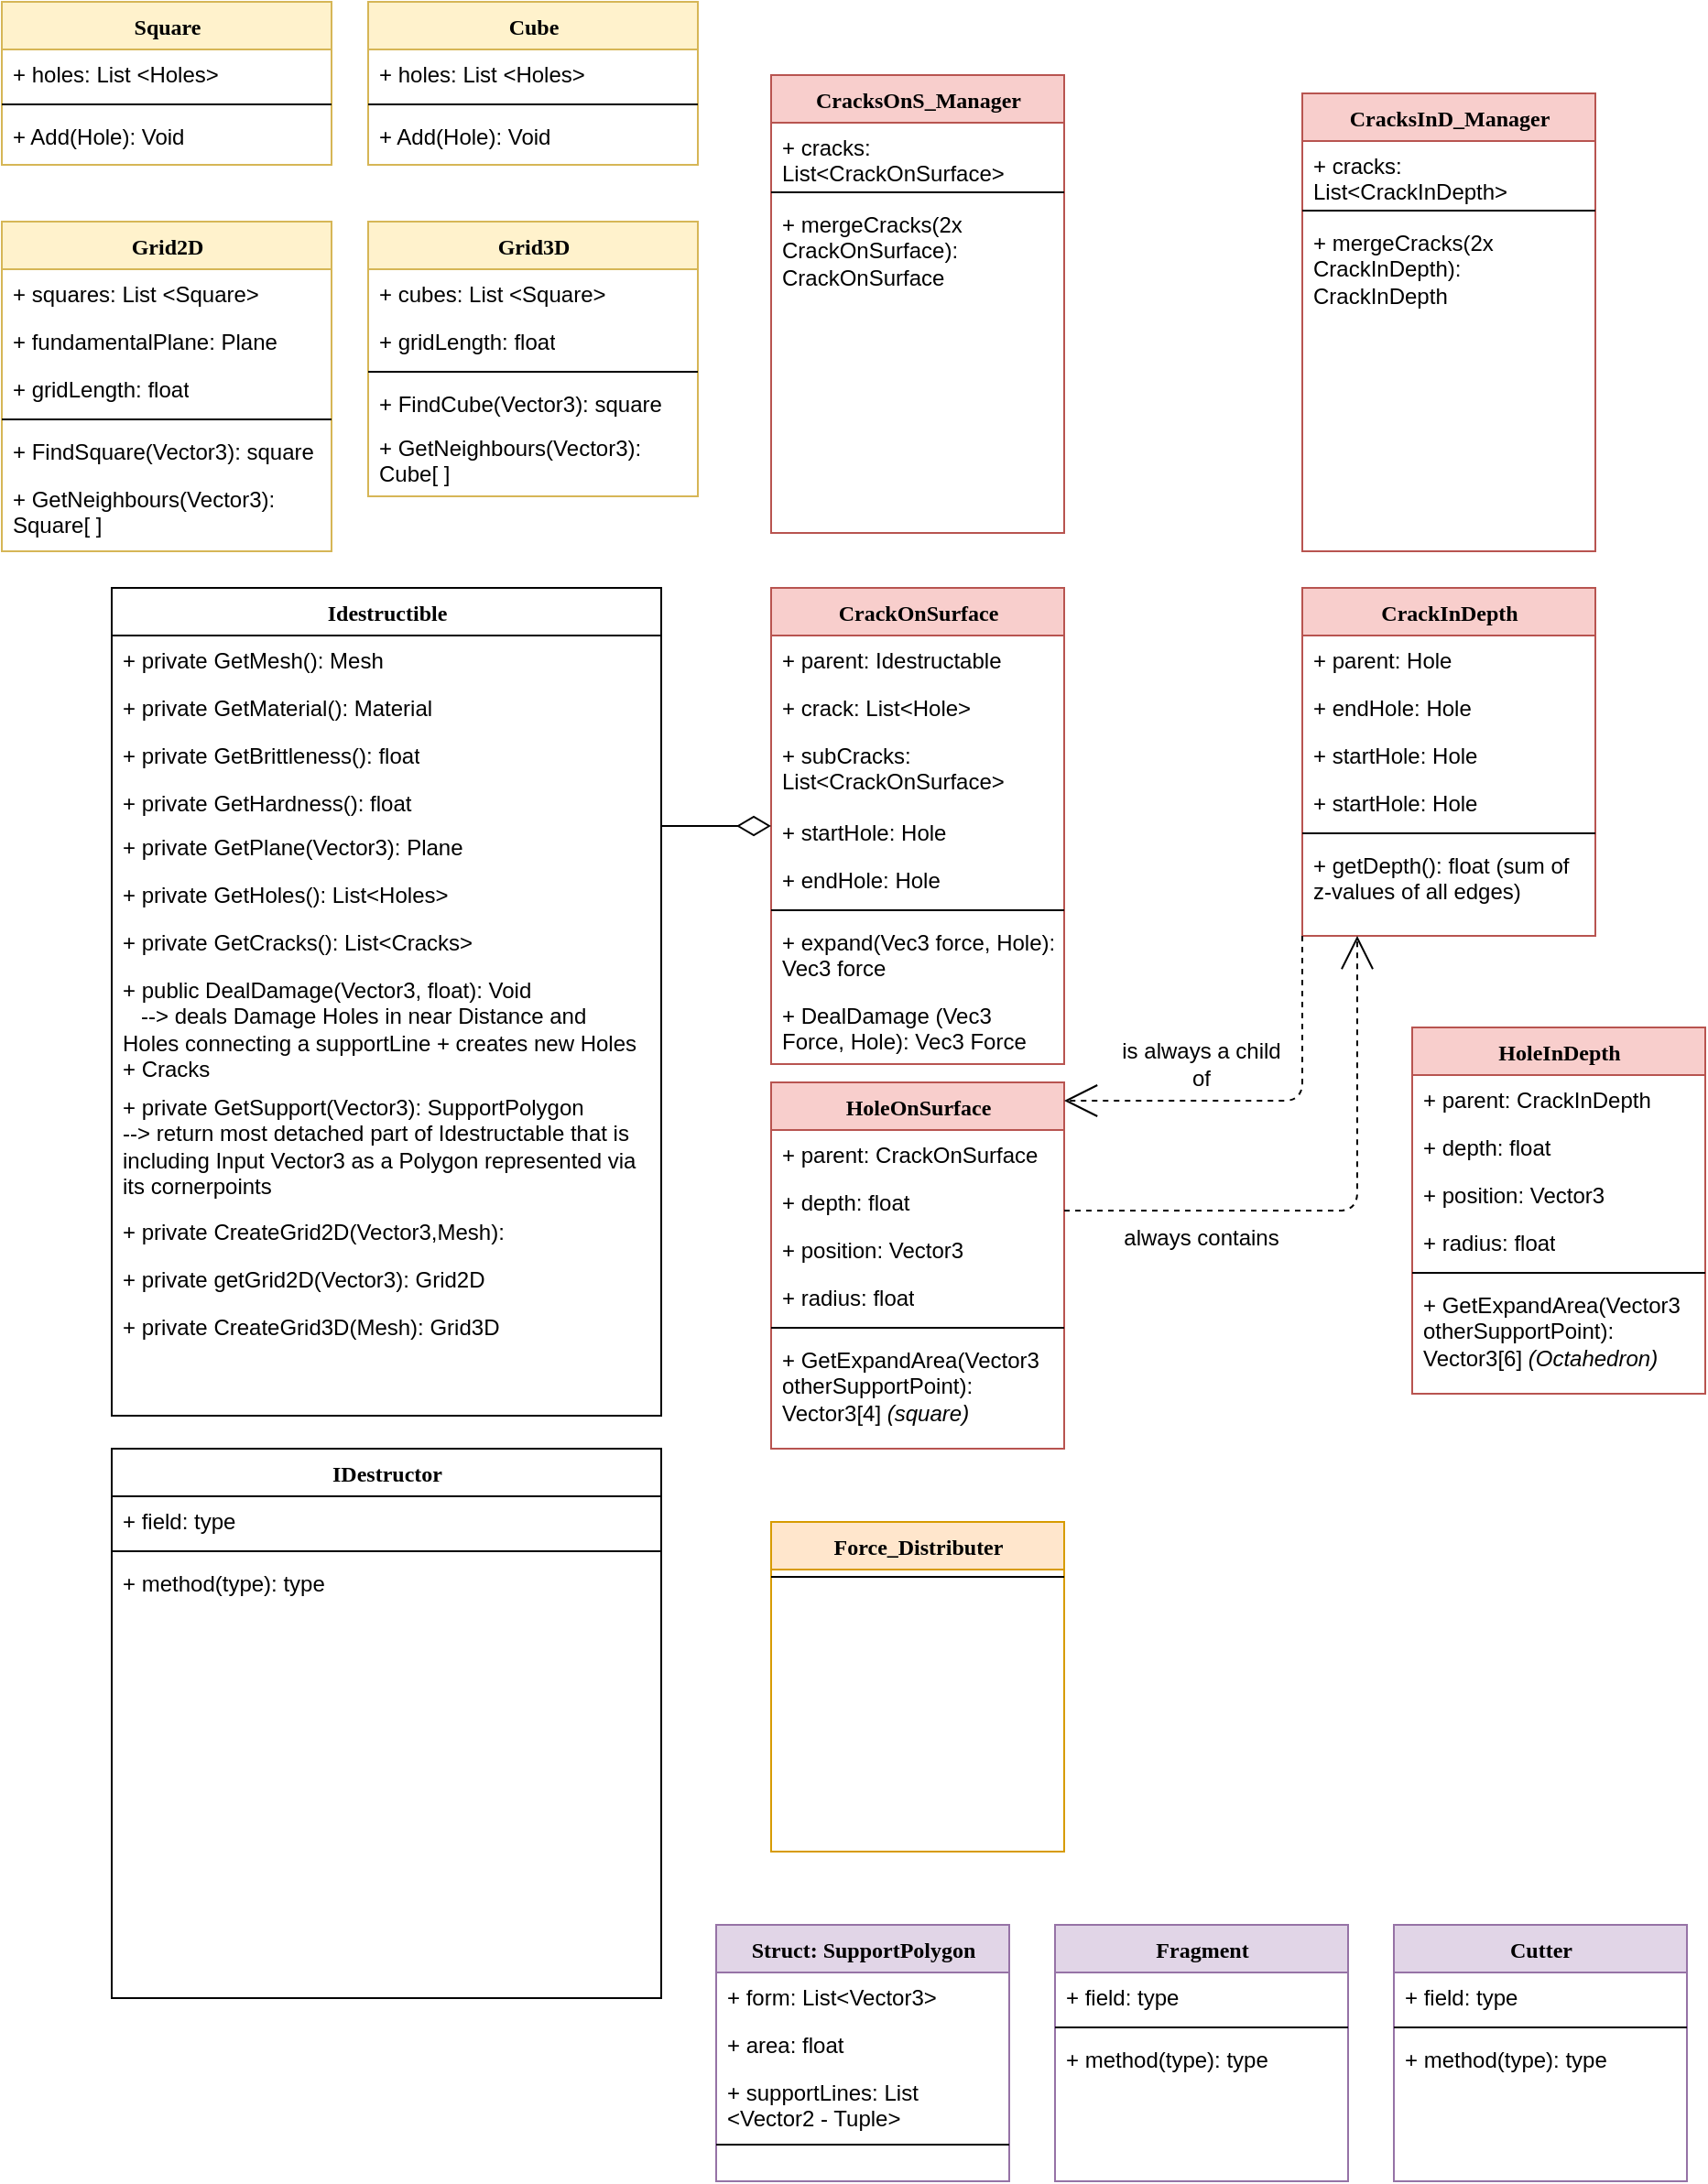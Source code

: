 <mxfile version="14.6.13" type="device"><diagram name="Page-1" id="9f46799a-70d6-7492-0946-bef42562c5a5"><mxGraphModel dx="1086" dy="1656" grid="1" gridSize="10" guides="1" tooltips="1" connect="1" arrows="1" fold="1" page="1" pageScale="1" pageWidth="1100" pageHeight="850" background="#ffffff" math="0" shadow="0"><root><mxCell id="0"/><mxCell id="1" parent="0"/><mxCell id="78961159f06e98e8-17" value="Idestructible" style="swimlane;html=1;fontStyle=1;align=center;verticalAlign=top;childLayout=stackLayout;horizontal=1;startSize=26;horizontalStack=0;resizeParent=1;resizeLast=0;collapsible=1;marginBottom=0;swimlaneFillColor=#ffffff;rounded=0;shadow=0;comic=0;labelBackgroundColor=none;strokeWidth=1;fillColor=none;fontFamily=Verdana;fontSize=12" parent="1" vertex="1"><mxGeometry x="80" y="80" width="300" height="452" as="geometry"/></mxCell><mxCell id="78961159f06e98e8-20" value="+ private GetMesh(): Mesh" style="text;html=1;strokeColor=none;fillColor=none;align=left;verticalAlign=top;spacingLeft=4;spacingRight=4;whiteSpace=wrap;overflow=hidden;rotatable=0;points=[[0,0.5],[1,0.5]];portConstraint=eastwest;" parent="78961159f06e98e8-17" vertex="1"><mxGeometry y="26" width="300" height="26" as="geometry"/></mxCell><mxCell id="oGWuJyomSNoIkDx-UlUw-1" value="+ private GetMaterial(): Material" style="text;html=1;strokeColor=none;fillColor=none;align=left;verticalAlign=top;spacingLeft=4;spacingRight=4;whiteSpace=wrap;overflow=hidden;rotatable=0;points=[[0,0.5],[1,0.5]];portConstraint=eastwest;" parent="78961159f06e98e8-17" vertex="1"><mxGeometry y="52" width="300" height="26" as="geometry"/></mxCell><mxCell id="78961159f06e98e8-27" value="+ private GetBrittleness(): float" style="text;html=1;strokeColor=none;fillColor=none;align=left;verticalAlign=top;spacingLeft=4;spacingRight=4;whiteSpace=wrap;overflow=hidden;rotatable=0;points=[[0,0.5],[1,0.5]];portConstraint=eastwest;" parent="78961159f06e98e8-17" vertex="1"><mxGeometry y="78" width="300" height="26" as="geometry"/></mxCell><mxCell id="oGWuJyomSNoIkDx-UlUw-41" value="+ private GetHardness(): float" style="text;html=1;strokeColor=none;fillColor=none;align=left;verticalAlign=top;spacingLeft=4;spacingRight=4;whiteSpace=wrap;overflow=hidden;rotatable=0;points=[[0,0.5],[1,0.5]];portConstraint=eastwest;" parent="78961159f06e98e8-17" vertex="1"><mxGeometry y="104" width="300" height="24" as="geometry"/></mxCell><mxCell id="oGWuJyomSNoIkDx-UlUw-5" value="+ private GetPlane(Vector3): Plane" style="text;html=1;strokeColor=none;fillColor=none;align=left;verticalAlign=top;spacingLeft=4;spacingRight=4;whiteSpace=wrap;overflow=hidden;rotatable=0;points=[[0,0.5],[1,0.5]];portConstraint=eastwest;" parent="78961159f06e98e8-17" vertex="1"><mxGeometry y="128" width="300" height="26" as="geometry"/></mxCell><mxCell id="oGWuJyomSNoIkDx-UlUw-4" value="+ private GetHoles(): List&amp;lt;Holes&amp;gt;" style="text;html=1;strokeColor=none;fillColor=none;align=left;verticalAlign=top;spacingLeft=4;spacingRight=4;whiteSpace=wrap;overflow=hidden;rotatable=0;points=[[0,0.5],[1,0.5]];portConstraint=eastwest;" parent="78961159f06e98e8-17" vertex="1"><mxGeometry y="154" width="300" height="26" as="geometry"/></mxCell><mxCell id="oGWuJyomSNoIkDx-UlUw-7" value="+ private GetCracks(): List&amp;lt;Cracks&amp;gt;" style="text;html=1;strokeColor=none;fillColor=none;align=left;verticalAlign=top;spacingLeft=4;spacingRight=4;whiteSpace=wrap;overflow=hidden;rotatable=0;points=[[0,0.5],[1,0.5]];portConstraint=eastwest;" parent="78961159f06e98e8-17" vertex="1"><mxGeometry y="180" width="300" height="26" as="geometry"/></mxCell><mxCell id="oGWuJyomSNoIkDx-UlUw-2" value="&lt;div&gt;+ public DealDamage(Vector3, float): Void&lt;/div&gt;&lt;div&gt;&amp;nbsp;&amp;nbsp; --&amp;gt; deals Damage Holes in near Distance and&amp;nbsp; Holes connecting a supportLine + creates new Holes + Cracks&lt;br&gt;&lt;/div&gt;" style="text;html=1;strokeColor=none;fillColor=none;align=left;verticalAlign=top;spacingLeft=4;spacingRight=4;whiteSpace=wrap;overflow=hidden;rotatable=0;points=[[0,0.5],[1,0.5]];portConstraint=eastwest;" parent="78961159f06e98e8-17" vertex="1"><mxGeometry y="206" width="300" height="64" as="geometry"/></mxCell><mxCell id="oGWuJyomSNoIkDx-UlUw-3" value="&lt;div&gt;+ private GetSupport(Vector3): SupportPolygon&lt;br&gt;&lt;/div&gt;&lt;div&gt;--&amp;gt; return most detached part of Idestructable that is including Input Vector3 as a Polygon represented via its cornerpoints &lt;br&gt;&lt;/div&gt;" style="text;html=1;strokeColor=none;fillColor=none;align=left;verticalAlign=top;spacingLeft=4;spacingRight=4;whiteSpace=wrap;overflow=hidden;rotatable=0;points=[[0,0.5],[1,0.5]];portConstraint=eastwest;" parent="78961159f06e98e8-17" vertex="1"><mxGeometry y="270" width="300" height="68" as="geometry"/></mxCell><mxCell id="oGWuJyomSNoIkDx-UlUw-75" value="+ private CreateGrid2D(Vector3,Mesh): " style="text;html=1;strokeColor=none;fillColor=none;align=left;verticalAlign=top;spacingLeft=4;spacingRight=4;whiteSpace=wrap;overflow=hidden;rotatable=0;points=[[0,0.5],[1,0.5]];portConstraint=eastwest;" parent="78961159f06e98e8-17" vertex="1"><mxGeometry y="338" width="300" height="26" as="geometry"/></mxCell><mxCell id="oGWuJyomSNoIkDx-UlUw-74" value="+ private getGrid2D(Vector3): Grid2D " style="text;html=1;strokeColor=none;fillColor=none;align=left;verticalAlign=top;spacingLeft=4;spacingRight=4;whiteSpace=wrap;overflow=hidden;rotatable=0;points=[[0,0.5],[1,0.5]];portConstraint=eastwest;" parent="78961159f06e98e8-17" vertex="1"><mxGeometry y="364" width="300" height="26" as="geometry"/></mxCell><mxCell id="oGWuJyomSNoIkDx-UlUw-40" value="+ private CreateGrid3D(Mesh): Grid3D" style="text;html=1;strokeColor=none;fillColor=none;align=left;verticalAlign=top;spacingLeft=4;spacingRight=4;whiteSpace=wrap;overflow=hidden;rotatable=0;points=[[0,0.5],[1,0.5]];portConstraint=eastwest;" parent="78961159f06e98e8-17" vertex="1"><mxGeometry y="390" width="300" height="24" as="geometry"/></mxCell><mxCell id="78961159f06e98e8-30" value="CrackOnSurface" style="swimlane;html=1;fontStyle=1;align=center;verticalAlign=top;childLayout=stackLayout;horizontal=1;startSize=26;horizontalStack=0;resizeParent=1;resizeLast=0;collapsible=1;marginBottom=0;swimlaneFillColor=#ffffff;rounded=0;shadow=0;comic=0;labelBackgroundColor=none;strokeWidth=1;fillColor=#f8cecc;fontFamily=Verdana;fontSize=12;strokeColor=#b85450;" parent="1" vertex="1"><mxGeometry x="440" y="80" width="160" height="260" as="geometry"/></mxCell><mxCell id="78961159f06e98e8-31" value="+ parent: Idestructable" style="text;html=1;strokeColor=none;fillColor=none;align=left;verticalAlign=top;spacingLeft=4;spacingRight=4;whiteSpace=wrap;overflow=hidden;rotatable=0;points=[[0,0.5],[1,0.5]];portConstraint=eastwest;" parent="78961159f06e98e8-30" vertex="1"><mxGeometry y="26" width="160" height="26" as="geometry"/></mxCell><mxCell id="78961159f06e98e8-32" value="+ crack: List&amp;lt;Hole&amp;gt;" style="text;html=1;strokeColor=none;fillColor=none;align=left;verticalAlign=top;spacingLeft=4;spacingRight=4;whiteSpace=wrap;overflow=hidden;rotatable=0;points=[[0,0.5],[1,0.5]];portConstraint=eastwest;" parent="78961159f06e98e8-30" vertex="1"><mxGeometry y="52" width="160" height="26" as="geometry"/></mxCell><mxCell id="FCiS4-uJsRQWY3Actarr-5" value="+ subCracks: List&amp;lt;CrackOnSurface&amp;gt;" style="text;html=1;strokeColor=none;fillColor=none;align=left;verticalAlign=top;spacingLeft=4;spacingRight=4;whiteSpace=wrap;overflow=hidden;rotatable=0;points=[[0,0.5],[1,0.5]];portConstraint=eastwest;" parent="78961159f06e98e8-30" vertex="1"><mxGeometry y="78" width="160" height="42" as="geometry"/></mxCell><mxCell id="78961159f06e98e8-33" value="+ startHole: Hole" style="text;html=1;strokeColor=none;fillColor=none;align=left;verticalAlign=top;spacingLeft=4;spacingRight=4;whiteSpace=wrap;overflow=hidden;rotatable=0;points=[[0,0.5],[1,0.5]];portConstraint=eastwest;" parent="78961159f06e98e8-30" vertex="1"><mxGeometry y="120" width="160" height="26" as="geometry"/></mxCell><mxCell id="78961159f06e98e8-34" value="+ endHole: Hole" style="text;html=1;strokeColor=none;fillColor=none;align=left;verticalAlign=top;spacingLeft=4;spacingRight=4;whiteSpace=wrap;overflow=hidden;rotatable=0;points=[[0,0.5],[1,0.5]];portConstraint=eastwest;" parent="78961159f06e98e8-30" vertex="1"><mxGeometry y="146" width="160" height="26" as="geometry"/></mxCell><mxCell id="78961159f06e98e8-38" value="" style="line;html=1;strokeWidth=1;fillColor=none;align=left;verticalAlign=middle;spacingTop=-1;spacingLeft=3;spacingRight=3;rotatable=0;labelPosition=right;points=[];portConstraint=eastwest;" parent="78961159f06e98e8-30" vertex="1"><mxGeometry y="172" width="160" height="8" as="geometry"/></mxCell><mxCell id="78961159f06e98e8-39" value="&lt;div&gt;+ expand(Vec3 force, Hole): &lt;br&gt;&lt;/div&gt;&lt;div&gt;Vec3 force&lt;/div&gt;" style="text;html=1;strokeColor=none;fillColor=none;align=left;verticalAlign=top;spacingLeft=4;spacingRight=4;whiteSpace=wrap;overflow=hidden;rotatable=0;points=[[0,0.5],[1,0.5]];portConstraint=eastwest;" parent="78961159f06e98e8-30" vertex="1"><mxGeometry y="180" width="160" height="40" as="geometry"/></mxCell><mxCell id="78961159f06e98e8-40" value="+ DealDamage (Vec3 Force, Hole): Vec3 Force" style="text;html=1;strokeColor=none;fillColor=none;align=left;verticalAlign=top;spacingLeft=4;spacingRight=4;whiteSpace=wrap;overflow=hidden;rotatable=0;points=[[0,0.5],[1,0.5]];portConstraint=eastwest;" parent="78961159f06e98e8-30" vertex="1"><mxGeometry y="220" width="160" height="40" as="geometry"/></mxCell><mxCell id="78961159f06e98e8-43" value="HoleOnSurface" style="swimlane;html=1;fontStyle=1;align=center;verticalAlign=top;childLayout=stackLayout;horizontal=1;startSize=26;horizontalStack=0;resizeParent=1;resizeLast=0;collapsible=1;marginBottom=0;swimlaneFillColor=#ffffff;rounded=0;shadow=0;comic=0;labelBackgroundColor=none;strokeWidth=1;fillColor=#f8cecc;fontFamily=Verdana;fontSize=12;strokeColor=#b85450;" parent="1" vertex="1"><mxGeometry x="440" y="350" width="160" height="200" as="geometry"/></mxCell><mxCell id="oGWuJyomSNoIkDx-UlUw-8" value="+ parent: CrackOnSurface" style="text;html=1;strokeColor=none;fillColor=none;align=left;verticalAlign=top;spacingLeft=4;spacingRight=4;whiteSpace=wrap;overflow=hidden;rotatable=0;points=[[0,0.5],[1,0.5]];portConstraint=eastwest;" parent="78961159f06e98e8-43" vertex="1"><mxGeometry y="26" width="160" height="26" as="geometry"/></mxCell><mxCell id="78961159f06e98e8-45" value="+ depth: float" style="text;html=1;strokeColor=none;fillColor=none;align=left;verticalAlign=top;spacingLeft=4;spacingRight=4;whiteSpace=wrap;overflow=hidden;rotatable=0;points=[[0,0.5],[1,0.5]];portConstraint=eastwest;" parent="78961159f06e98e8-43" vertex="1"><mxGeometry y="52" width="160" height="26" as="geometry"/></mxCell><mxCell id="78961159f06e98e8-49" value="+ position: Vector3" style="text;html=1;strokeColor=none;fillColor=none;align=left;verticalAlign=top;spacingLeft=4;spacingRight=4;whiteSpace=wrap;overflow=hidden;rotatable=0;points=[[0,0.5],[1,0.5]];portConstraint=eastwest;" parent="78961159f06e98e8-43" vertex="1"><mxGeometry y="78" width="160" height="26" as="geometry"/></mxCell><mxCell id="78961159f06e98e8-50" value="+ radius: float" style="text;html=1;strokeColor=none;fillColor=none;align=left;verticalAlign=top;spacingLeft=4;spacingRight=4;whiteSpace=wrap;overflow=hidden;rotatable=0;points=[[0,0.5],[1,0.5]];portConstraint=eastwest;" parent="78961159f06e98e8-43" vertex="1"><mxGeometry y="104" width="160" height="26" as="geometry"/></mxCell><mxCell id="78961159f06e98e8-51" value="" style="line;html=1;strokeWidth=1;fillColor=none;align=left;verticalAlign=middle;spacingTop=-1;spacingLeft=3;spacingRight=3;rotatable=0;labelPosition=right;points=[];portConstraint=eastwest;" parent="78961159f06e98e8-43" vertex="1"><mxGeometry y="130" width="160" height="8" as="geometry"/></mxCell><mxCell id="78961159f06e98e8-52" value="+ GetExpandArea(Vector3 otherSupportPoint): Vector3[4] &lt;i&gt;(square)&lt;/i&gt;" style="text;html=1;strokeColor=none;fillColor=none;align=left;verticalAlign=top;spacingLeft=4;spacingRight=4;whiteSpace=wrap;overflow=hidden;rotatable=0;points=[[0,0.5],[1,0.5]];portConstraint=eastwest;" parent="78961159f06e98e8-43" vertex="1"><mxGeometry y="138" width="160" height="52" as="geometry"/></mxCell><mxCell id="78961159f06e98e8-56" value="IDestructor" style="swimlane;html=1;fontStyle=1;align=center;verticalAlign=top;childLayout=stackLayout;horizontal=1;startSize=26;horizontalStack=0;resizeParent=1;resizeLast=0;collapsible=1;marginBottom=0;swimlaneFillColor=#ffffff;rounded=0;shadow=0;comic=0;labelBackgroundColor=none;strokeWidth=1;fillColor=none;fontFamily=Verdana;fontSize=12" parent="1" vertex="1"><mxGeometry x="80" y="550" width="300" height="300" as="geometry"/></mxCell><mxCell id="78961159f06e98e8-57" value="+ field: type" style="text;html=1;strokeColor=none;fillColor=none;align=left;verticalAlign=top;spacingLeft=4;spacingRight=4;whiteSpace=wrap;overflow=hidden;rotatable=0;points=[[0,0.5],[1,0.5]];portConstraint=eastwest;" parent="78961159f06e98e8-56" vertex="1"><mxGeometry y="26" width="300" height="26" as="geometry"/></mxCell><mxCell id="78961159f06e98e8-64" value="" style="line;html=1;strokeWidth=1;fillColor=none;align=left;verticalAlign=middle;spacingTop=-1;spacingLeft=3;spacingRight=3;rotatable=0;labelPosition=right;points=[];portConstraint=eastwest;" parent="78961159f06e98e8-56" vertex="1"><mxGeometry y="52" width="300" height="8" as="geometry"/></mxCell><mxCell id="78961159f06e98e8-68" value="+ method(type): type" style="text;html=1;strokeColor=none;fillColor=none;align=left;verticalAlign=top;spacingLeft=4;spacingRight=4;whiteSpace=wrap;overflow=hidden;rotatable=0;points=[[0,0.5],[1,0.5]];portConstraint=eastwest;" parent="78961159f06e98e8-56" vertex="1"><mxGeometry y="60" width="300" height="26" as="geometry"/></mxCell><mxCell id="78961159f06e98e8-69" value="CrackInDepth" style="swimlane;html=1;fontStyle=1;align=center;verticalAlign=top;childLayout=stackLayout;horizontal=1;startSize=26;horizontalStack=0;resizeParent=1;resizeLast=0;collapsible=1;marginBottom=0;swimlaneFillColor=#ffffff;rounded=0;shadow=0;comic=0;labelBackgroundColor=none;strokeWidth=1;fillColor=#f8cecc;fontFamily=Verdana;fontSize=12;strokeColor=#b85450;" parent="1" vertex="1"><mxGeometry x="730" y="80" width="160" height="190" as="geometry"/></mxCell><mxCell id="78961159f06e98e8-70" value="+ parent: Hole" style="text;html=1;strokeColor=none;fillColor=none;align=left;verticalAlign=top;spacingLeft=4;spacingRight=4;whiteSpace=wrap;overflow=hidden;rotatable=0;points=[[0,0.5],[1,0.5]];portConstraint=eastwest;" parent="78961159f06e98e8-69" vertex="1"><mxGeometry y="26" width="160" height="26" as="geometry"/></mxCell><mxCell id="oGWuJyomSNoIkDx-UlUw-94" value="+ endHole: Hole" style="text;html=1;strokeColor=none;fillColor=none;align=left;verticalAlign=top;spacingLeft=4;spacingRight=4;whiteSpace=wrap;overflow=hidden;rotatable=0;points=[[0,0.5],[1,0.5]];portConstraint=eastwest;" parent="78961159f06e98e8-69" vertex="1"><mxGeometry y="52" width="160" height="26" as="geometry"/></mxCell><mxCell id="gMckMc0thLm8B-puKEMD-7" value="+ startHole: Hole" style="text;html=1;strokeColor=none;fillColor=none;align=left;verticalAlign=top;spacingLeft=4;spacingRight=4;whiteSpace=wrap;overflow=hidden;rotatable=0;points=[[0,0.5],[1,0.5]];portConstraint=eastwest;" vertex="1" parent="78961159f06e98e8-69"><mxGeometry y="78" width="160" height="26" as="geometry"/></mxCell><mxCell id="oGWuJyomSNoIkDx-UlUw-93" value="+ startHole: Hole" style="text;html=1;strokeColor=none;fillColor=none;align=left;verticalAlign=top;spacingLeft=4;spacingRight=4;whiteSpace=wrap;overflow=hidden;rotatable=0;points=[[0,0.5],[1,0.5]];portConstraint=eastwest;" parent="78961159f06e98e8-69" vertex="1"><mxGeometry y="104" width="160" height="26" as="geometry"/></mxCell><mxCell id="78961159f06e98e8-77" value="" style="line;html=1;strokeWidth=1;fillColor=none;align=left;verticalAlign=middle;spacingTop=-1;spacingLeft=3;spacingRight=3;rotatable=0;labelPosition=right;points=[];portConstraint=eastwest;" parent="78961159f06e98e8-69" vertex="1"><mxGeometry y="130" width="160" height="8" as="geometry"/></mxCell><mxCell id="gMckMc0thLm8B-puKEMD-16" value="+ getDepth(): float (sum of z-values of all edges)" style="text;html=1;strokeColor=none;fillColor=none;align=left;verticalAlign=top;spacingLeft=4;spacingRight=4;whiteSpace=wrap;overflow=hidden;rotatable=0;points=[[0,0.5],[1,0.5]];portConstraint=eastwest;" vertex="1" parent="78961159f06e98e8-69"><mxGeometry y="138" width="160" height="52" as="geometry"/></mxCell><mxCell id="78961159f06e98e8-82" value="Square" style="swimlane;html=1;fontStyle=1;align=center;verticalAlign=top;childLayout=stackLayout;horizontal=1;startSize=26;horizontalStack=0;resizeParent=1;resizeLast=0;collapsible=1;marginBottom=0;swimlaneFillColor=#ffffff;rounded=0;shadow=0;comic=0;labelBackgroundColor=none;strokeWidth=1;fillColor=#fff2cc;fontFamily=Verdana;fontSize=12;strokeColor=#d6b656;" parent="1" vertex="1"><mxGeometry x="20" y="-240" width="180" height="89" as="geometry"/></mxCell><mxCell id="78961159f06e98e8-83" value="+ holes: List &amp;lt;Holes&amp;gt;" style="text;html=1;strokeColor=none;fillColor=none;align=left;verticalAlign=top;spacingLeft=4;spacingRight=4;whiteSpace=wrap;overflow=hidden;rotatable=0;points=[[0,0.5],[1,0.5]];portConstraint=eastwest;" parent="78961159f06e98e8-82" vertex="1"><mxGeometry y="26" width="180" height="26" as="geometry"/></mxCell><mxCell id="78961159f06e98e8-90" value="" style="line;html=1;strokeWidth=1;fillColor=none;align=left;verticalAlign=middle;spacingTop=-1;spacingLeft=3;spacingRight=3;rotatable=0;labelPosition=right;points=[];portConstraint=eastwest;" parent="78961159f06e98e8-82" vertex="1"><mxGeometry y="52" width="180" height="8" as="geometry"/></mxCell><mxCell id="78961159f06e98e8-91" value="+ Add(Hole): Void" style="text;html=1;strokeColor=none;fillColor=none;align=left;verticalAlign=top;spacingLeft=4;spacingRight=4;whiteSpace=wrap;overflow=hidden;rotatable=0;points=[[0,0.5],[1,0.5]];portConstraint=eastwest;" parent="78961159f06e98e8-82" vertex="1"><mxGeometry y="60" width="180" height="26" as="geometry"/></mxCell><mxCell id="78961159f06e98e8-108" value="Fragment " style="swimlane;html=1;fontStyle=1;align=center;verticalAlign=top;childLayout=stackLayout;horizontal=1;startSize=26;horizontalStack=0;resizeParent=1;resizeLast=0;collapsible=1;marginBottom=0;swimlaneFillColor=#ffffff;rounded=0;shadow=0;comic=0;labelBackgroundColor=none;strokeWidth=1;fillColor=#e1d5e7;fontFamily=Verdana;fontSize=12;strokeColor=#9673a6;" parent="1" vertex="1"><mxGeometry x="595" y="810" width="160" height="140" as="geometry"/></mxCell><mxCell id="78961159f06e98e8-109" value="+ field: type" style="text;html=1;strokeColor=none;fillColor=none;align=left;verticalAlign=top;spacingLeft=4;spacingRight=4;whiteSpace=wrap;overflow=hidden;rotatable=0;points=[[0,0.5],[1,0.5]];portConstraint=eastwest;" parent="78961159f06e98e8-108" vertex="1"><mxGeometry y="26" width="160" height="26" as="geometry"/></mxCell><mxCell id="78961159f06e98e8-116" value="" style="line;html=1;strokeWidth=1;fillColor=none;align=left;verticalAlign=middle;spacingTop=-1;spacingLeft=3;spacingRight=3;rotatable=0;labelPosition=right;points=[];portConstraint=eastwest;" parent="78961159f06e98e8-108" vertex="1"><mxGeometry y="52" width="160" height="8" as="geometry"/></mxCell><mxCell id="FCiS4-uJsRQWY3Actarr-7" value="+ method(type): type" style="text;html=1;strokeColor=none;fillColor=none;align=left;verticalAlign=top;spacingLeft=4;spacingRight=4;whiteSpace=wrap;overflow=hidden;rotatable=0;points=[[0,0.5],[1,0.5]];portConstraint=eastwest;" parent="78961159f06e98e8-108" vertex="1"><mxGeometry y="60" width="160" height="26" as="geometry"/></mxCell><mxCell id="78961159f06e98e8-121" style="edgeStyle=elbowEdgeStyle;html=1;labelBackgroundColor=none;startFill=0;startSize=8;endArrow=diamondThin;endFill=0;endSize=16;fontFamily=Verdana;fontSize=12;elbow=vertical;" parent="1" source="78961159f06e98e8-17" target="78961159f06e98e8-30" edge="1"><mxGeometry relative="1" as="geometry"><mxPoint x="250" y="259.882" as="sourcePoint"/></mxGeometry></mxCell><mxCell id="oGWuJyomSNoIkDx-UlUw-15" style="edgeStyle=elbowEdgeStyle;html=1;labelBackgroundColor=none;startFill=0;startSize=8;endArrow=open;endFill=0;endSize=16;fontFamily=Verdana;fontSize=12;elbow=vertical;dashed=1;" parent="1" edge="1"><mxGeometry relative="1" as="geometry"><mxPoint x="730" y="270" as="sourcePoint"/><mxPoint x="600" y="360" as="targetPoint"/><Array as="points"><mxPoint x="680" y="360"/><mxPoint x="680" y="370"/><mxPoint x="690" y="350"/><mxPoint x="590" y="360"/><mxPoint x="620" y="290"/><mxPoint x="620" y="340"/><mxPoint x="660" y="290"/><mxPoint x="650" y="405"/><mxPoint x="600" y="320"/><mxPoint x="600" y="410"/><mxPoint x="840" y="222"/></Array></mxGeometry></mxCell><mxCell id="oGWuJyomSNoIkDx-UlUw-16" value="&lt;div&gt;is always a child of&lt;br&gt;&lt;/div&gt;" style="text;html=1;strokeColor=none;fillColor=none;align=center;verticalAlign=middle;whiteSpace=wrap;rounded=0;" parent="1" vertex="1"><mxGeometry x="630" y="330" width="90" height="20" as="geometry"/></mxCell><mxCell id="oGWuJyomSNoIkDx-UlUw-17" value="Cutter" style="swimlane;html=1;fontStyle=1;align=center;verticalAlign=top;childLayout=stackLayout;horizontal=1;startSize=26;horizontalStack=0;resizeParent=1;resizeLast=0;collapsible=1;marginBottom=0;swimlaneFillColor=#ffffff;rounded=0;shadow=0;comic=0;labelBackgroundColor=none;strokeWidth=1;fillColor=#e1d5e7;fontFamily=Verdana;fontSize=12;strokeColor=#9673a6;" parent="1" vertex="1"><mxGeometry x="780" y="810" width="160" height="140" as="geometry"/></mxCell><mxCell id="oGWuJyomSNoIkDx-UlUw-18" value="+ field: type" style="text;html=1;strokeColor=none;fillColor=none;align=left;verticalAlign=top;spacingLeft=4;spacingRight=4;whiteSpace=wrap;overflow=hidden;rotatable=0;points=[[0,0.5],[1,0.5]];portConstraint=eastwest;" parent="oGWuJyomSNoIkDx-UlUw-17" vertex="1"><mxGeometry y="26" width="160" height="26" as="geometry"/></mxCell><mxCell id="oGWuJyomSNoIkDx-UlUw-25" value="" style="line;html=1;strokeWidth=1;fillColor=none;align=left;verticalAlign=middle;spacingTop=-1;spacingLeft=3;spacingRight=3;rotatable=0;labelPosition=right;points=[];portConstraint=eastwest;" parent="oGWuJyomSNoIkDx-UlUw-17" vertex="1"><mxGeometry y="52" width="160" height="8" as="geometry"/></mxCell><mxCell id="oGWuJyomSNoIkDx-UlUw-26" value="+ method(type): type" style="text;html=1;strokeColor=none;fillColor=none;align=left;verticalAlign=top;spacingLeft=4;spacingRight=4;whiteSpace=wrap;overflow=hidden;rotatable=0;points=[[0,0.5],[1,0.5]];portConstraint=eastwest;" parent="oGWuJyomSNoIkDx-UlUw-17" vertex="1"><mxGeometry y="60" width="160" height="26" as="geometry"/></mxCell><mxCell id="oGWuJyomSNoIkDx-UlUw-28" value="CracksInD_Manager" style="swimlane;html=1;fontStyle=1;align=center;verticalAlign=top;childLayout=stackLayout;horizontal=1;startSize=26;horizontalStack=0;resizeParent=1;resizeLast=0;collapsible=1;marginBottom=0;swimlaneFillColor=#ffffff;rounded=0;shadow=0;comic=0;labelBackgroundColor=none;strokeWidth=1;fillColor=#f8cecc;fontFamily=Verdana;fontSize=12;strokeColor=#b85450;" parent="1" vertex="1"><mxGeometry x="730" y="-190" width="160" height="250" as="geometry"/></mxCell><mxCell id="FCiS4-uJsRQWY3Actarr-3" value="+ cracks: List&amp;lt;CrackInDepth&amp;gt;" style="text;html=1;strokeColor=none;fillColor=none;align=left;verticalAlign=top;spacingLeft=4;spacingRight=4;whiteSpace=wrap;overflow=hidden;rotatable=0;points=[[0,0.5],[1,0.5]];portConstraint=eastwest;" parent="oGWuJyomSNoIkDx-UlUw-28" vertex="1"><mxGeometry y="26" width="160" height="34" as="geometry"/></mxCell><mxCell id="oGWuJyomSNoIkDx-UlUw-36" value="" style="line;html=1;strokeWidth=1;fillColor=none;align=left;verticalAlign=middle;spacingTop=-1;spacingLeft=3;spacingRight=3;rotatable=0;labelPosition=right;points=[];portConstraint=eastwest;" parent="oGWuJyomSNoIkDx-UlUw-28" vertex="1"><mxGeometry y="60" width="160" height="8" as="geometry"/></mxCell><mxCell id="FCiS4-uJsRQWY3Actarr-4" value="+ mergeCracks(2x CrackInDepth): CrackInDepth" style="text;html=1;strokeColor=none;fillColor=none;align=left;verticalAlign=top;spacingLeft=4;spacingRight=4;whiteSpace=wrap;overflow=hidden;rotatable=0;points=[[0,0.5],[1,0.5]];portConstraint=eastwest;" parent="oGWuJyomSNoIkDx-UlUw-28" vertex="1"><mxGeometry y="68" width="160" height="56" as="geometry"/></mxCell><mxCell id="oGWuJyomSNoIkDx-UlUw-43" value="Grid2D" style="swimlane;html=1;fontStyle=1;align=center;verticalAlign=top;childLayout=stackLayout;horizontal=1;startSize=26;horizontalStack=0;resizeParent=1;resizeLast=0;collapsible=1;marginBottom=0;swimlaneFillColor=#ffffff;rounded=0;shadow=0;comic=0;labelBackgroundColor=none;strokeWidth=1;fillColor=#fff2cc;fontFamily=Verdana;fontSize=12;strokeColor=#d6b656;" parent="1" vertex="1"><mxGeometry x="20" y="-120" width="180" height="180" as="geometry"/></mxCell><mxCell id="oGWuJyomSNoIkDx-UlUw-44" value="+ squares: List &amp;lt;Square&amp;gt;" style="text;html=1;strokeColor=none;fillColor=none;align=left;verticalAlign=top;spacingLeft=4;spacingRight=4;whiteSpace=wrap;overflow=hidden;rotatable=0;points=[[0,0.5],[1,0.5]];portConstraint=eastwest;" parent="oGWuJyomSNoIkDx-UlUw-43" vertex="1"><mxGeometry y="26" width="180" height="26" as="geometry"/></mxCell><mxCell id="oGWuJyomSNoIkDx-UlUw-45" value="&lt;div&gt;+ fundamentalPlane:&amp;nbsp;Plane&lt;/div&gt;" style="text;html=1;strokeColor=none;fillColor=none;align=left;verticalAlign=top;spacingLeft=4;spacingRight=4;whiteSpace=wrap;overflow=hidden;rotatable=0;points=[[0,0.5],[1,0.5]];portConstraint=eastwest;" parent="oGWuJyomSNoIkDx-UlUw-43" vertex="1"><mxGeometry y="52" width="180" height="26" as="geometry"/></mxCell><mxCell id="oGWuJyomSNoIkDx-UlUw-77" value="&lt;div&gt;+ gridLength: float&lt;br&gt;&lt;/div&gt;" style="text;html=1;strokeColor=none;fillColor=none;align=left;verticalAlign=top;spacingLeft=4;spacingRight=4;whiteSpace=wrap;overflow=hidden;rotatable=0;points=[[0,0.5],[1,0.5]];portConstraint=eastwest;" parent="oGWuJyomSNoIkDx-UlUw-43" vertex="1"><mxGeometry y="78" width="180" height="26" as="geometry"/></mxCell><mxCell id="oGWuJyomSNoIkDx-UlUw-51" value="" style="line;html=1;strokeWidth=1;fillColor=none;align=left;verticalAlign=middle;spacingTop=-1;spacingLeft=3;spacingRight=3;rotatable=0;labelPosition=right;points=[];portConstraint=eastwest;" parent="oGWuJyomSNoIkDx-UlUw-43" vertex="1"><mxGeometry y="104" width="180" height="8" as="geometry"/></mxCell><mxCell id="oGWuJyomSNoIkDx-UlUw-52" value="+ FindSquare(Vector3): square" style="text;html=1;strokeColor=none;fillColor=none;align=left;verticalAlign=top;spacingLeft=4;spacingRight=4;whiteSpace=wrap;overflow=hidden;rotatable=0;points=[[0,0.5],[1,0.5]];portConstraint=eastwest;" parent="oGWuJyomSNoIkDx-UlUw-43" vertex="1"><mxGeometry y="112" width="180" height="26" as="geometry"/></mxCell><mxCell id="oGWuJyomSNoIkDx-UlUw-88" value="+ GetNeighbours(Vector3): Square[ ]" style="text;html=1;strokeColor=none;fillColor=none;align=left;verticalAlign=top;spacingLeft=4;spacingRight=4;whiteSpace=wrap;overflow=hidden;rotatable=0;points=[[0,0.5],[1,0.5]];portConstraint=eastwest;" parent="oGWuJyomSNoIkDx-UlUw-43" vertex="1"><mxGeometry y="138" width="180" height="32" as="geometry"/></mxCell><mxCell id="oGWuJyomSNoIkDx-UlUw-54" value="CracksOnS_Manager" style="swimlane;html=1;fontStyle=1;align=center;verticalAlign=top;childLayout=stackLayout;horizontal=1;startSize=26;horizontalStack=0;resizeParent=1;resizeLast=0;collapsible=1;marginBottom=0;swimlaneFillColor=#ffffff;rounded=0;shadow=0;comic=0;labelBackgroundColor=none;strokeWidth=1;fillColor=#f8cecc;fontFamily=Verdana;fontSize=12;strokeColor=#b85450;" parent="1" vertex="1"><mxGeometry x="440" y="-200" width="160" height="250" as="geometry"/></mxCell><mxCell id="oGWuJyomSNoIkDx-UlUw-55" value="+ cracks: List&amp;lt;CrackOnSurface&amp;gt;" style="text;html=1;strokeColor=none;fillColor=none;align=left;verticalAlign=top;spacingLeft=4;spacingRight=4;whiteSpace=wrap;overflow=hidden;rotatable=0;points=[[0,0.5],[1,0.5]];portConstraint=eastwest;" parent="oGWuJyomSNoIkDx-UlUw-54" vertex="1"><mxGeometry y="26" width="160" height="34" as="geometry"/></mxCell><mxCell id="oGWuJyomSNoIkDx-UlUw-62" value="" style="line;html=1;strokeWidth=1;fillColor=none;align=left;verticalAlign=middle;spacingTop=-1;spacingLeft=3;spacingRight=3;rotatable=0;labelPosition=right;points=[];portConstraint=eastwest;" parent="oGWuJyomSNoIkDx-UlUw-54" vertex="1"><mxGeometry y="60" width="160" height="8" as="geometry"/></mxCell><mxCell id="oGWuJyomSNoIkDx-UlUw-63" value="+ mergeCracks(2x CrackOnSurface): CrackOnSurface" style="text;html=1;strokeColor=none;fillColor=none;align=left;verticalAlign=top;spacingLeft=4;spacingRight=4;whiteSpace=wrap;overflow=hidden;rotatable=0;points=[[0,0.5],[1,0.5]];portConstraint=eastwest;" parent="oGWuJyomSNoIkDx-UlUw-54" vertex="1"><mxGeometry y="68" width="160" height="56" as="geometry"/></mxCell><mxCell id="oGWuJyomSNoIkDx-UlUw-78" value="Cube" style="swimlane;html=1;fontStyle=1;align=center;verticalAlign=top;childLayout=stackLayout;horizontal=1;startSize=26;horizontalStack=0;resizeParent=1;resizeLast=0;collapsible=1;marginBottom=0;swimlaneFillColor=#ffffff;rounded=0;shadow=0;comic=0;labelBackgroundColor=none;strokeWidth=1;fillColor=#fff2cc;fontFamily=Verdana;fontSize=12;strokeColor=#d6b656;" parent="1" vertex="1"><mxGeometry x="220" y="-240" width="180" height="89" as="geometry"/></mxCell><mxCell id="oGWuJyomSNoIkDx-UlUw-79" value="+ holes: List &amp;lt;Holes&amp;gt;" style="text;html=1;strokeColor=none;fillColor=none;align=left;verticalAlign=top;spacingLeft=4;spacingRight=4;whiteSpace=wrap;overflow=hidden;rotatable=0;points=[[0,0.5],[1,0.5]];portConstraint=eastwest;" parent="oGWuJyomSNoIkDx-UlUw-78" vertex="1"><mxGeometry y="26" width="180" height="26" as="geometry"/></mxCell><mxCell id="oGWuJyomSNoIkDx-UlUw-80" value="" style="line;html=1;strokeWidth=1;fillColor=none;align=left;verticalAlign=middle;spacingTop=-1;spacingLeft=3;spacingRight=3;rotatable=0;labelPosition=right;points=[];portConstraint=eastwest;" parent="oGWuJyomSNoIkDx-UlUw-78" vertex="1"><mxGeometry y="52" width="180" height="8" as="geometry"/></mxCell><mxCell id="oGWuJyomSNoIkDx-UlUw-81" value="+ Add(Hole): Void" style="text;html=1;strokeColor=none;fillColor=none;align=left;verticalAlign=top;spacingLeft=4;spacingRight=4;whiteSpace=wrap;overflow=hidden;rotatable=0;points=[[0,0.5],[1,0.5]];portConstraint=eastwest;" parent="oGWuJyomSNoIkDx-UlUw-78" vertex="1"><mxGeometry y="60" width="180" height="26" as="geometry"/></mxCell><mxCell id="oGWuJyomSNoIkDx-UlUw-82" value="Grid3D" style="swimlane;html=1;fontStyle=1;align=center;verticalAlign=top;childLayout=stackLayout;horizontal=1;startSize=26;horizontalStack=0;resizeParent=1;resizeLast=0;collapsible=1;marginBottom=0;swimlaneFillColor=#ffffff;rounded=0;shadow=0;comic=0;labelBackgroundColor=none;strokeWidth=1;fillColor=#fff2cc;fontFamily=Verdana;fontSize=12;strokeColor=#d6b656;" parent="1" vertex="1"><mxGeometry x="220" y="-120" width="180" height="150" as="geometry"/></mxCell><mxCell id="oGWuJyomSNoIkDx-UlUw-83" value="+ cubes: List &amp;lt;Square&amp;gt;" style="text;html=1;strokeColor=none;fillColor=none;align=left;verticalAlign=top;spacingLeft=4;spacingRight=4;whiteSpace=wrap;overflow=hidden;rotatable=0;points=[[0,0.5],[1,0.5]];portConstraint=eastwest;" parent="oGWuJyomSNoIkDx-UlUw-82" vertex="1"><mxGeometry y="26" width="180" height="26" as="geometry"/></mxCell><mxCell id="oGWuJyomSNoIkDx-UlUw-85" value="&lt;div&gt;+ gridLength: float&lt;br&gt;&lt;/div&gt;" style="text;html=1;strokeColor=none;fillColor=none;align=left;verticalAlign=top;spacingLeft=4;spacingRight=4;whiteSpace=wrap;overflow=hidden;rotatable=0;points=[[0,0.5],[1,0.5]];portConstraint=eastwest;" parent="oGWuJyomSNoIkDx-UlUw-82" vertex="1"><mxGeometry y="52" width="180" height="26" as="geometry"/></mxCell><mxCell id="oGWuJyomSNoIkDx-UlUw-86" value="" style="line;html=1;strokeWidth=1;fillColor=none;align=left;verticalAlign=middle;spacingTop=-1;spacingLeft=3;spacingRight=3;rotatable=0;labelPosition=right;points=[];portConstraint=eastwest;" parent="oGWuJyomSNoIkDx-UlUw-82" vertex="1"><mxGeometry y="78" width="180" height="8" as="geometry"/></mxCell><mxCell id="oGWuJyomSNoIkDx-UlUw-87" value="+ FindCube(Vector3): square" style="text;html=1;strokeColor=none;fillColor=none;align=left;verticalAlign=top;spacingLeft=4;spacingRight=4;whiteSpace=wrap;overflow=hidden;rotatable=0;points=[[0,0.5],[1,0.5]];portConstraint=eastwest;" parent="oGWuJyomSNoIkDx-UlUw-82" vertex="1"><mxGeometry y="86" width="180" height="24" as="geometry"/></mxCell><mxCell id="oGWuJyomSNoIkDx-UlUw-89" value="+ GetNeighbours(Vector3): Cube[ ]" style="text;html=1;strokeColor=none;fillColor=none;align=left;verticalAlign=top;spacingLeft=4;spacingRight=4;whiteSpace=wrap;overflow=hidden;rotatable=0;points=[[0,0.5],[1,0.5]];portConstraint=eastwest;" parent="oGWuJyomSNoIkDx-UlUw-82" vertex="1"><mxGeometry y="110" width="180" height="40" as="geometry"/></mxCell><mxCell id="oGWuJyomSNoIkDx-UlUw-95" value="Struct: SupportPolygon" style="swimlane;html=1;fontStyle=1;align=center;verticalAlign=top;childLayout=stackLayout;horizontal=1;startSize=26;horizontalStack=0;resizeParent=1;resizeLast=0;collapsible=1;marginBottom=0;swimlaneFillColor=#ffffff;rounded=0;shadow=0;comic=0;labelBackgroundColor=none;strokeWidth=1;fillColor=#e1d5e7;fontFamily=Verdana;fontSize=12;strokeColor=#9673a6;" parent="1" vertex="1"><mxGeometry x="410" y="810" width="160" height="140" as="geometry"/></mxCell><mxCell id="oGWuJyomSNoIkDx-UlUw-96" value="+ form: List&amp;lt;Vector3&amp;gt;" style="text;html=1;strokeColor=none;fillColor=none;align=left;verticalAlign=top;spacingLeft=4;spacingRight=4;whiteSpace=wrap;overflow=hidden;rotatable=0;points=[[0,0.5],[1,0.5]];portConstraint=eastwest;" parent="oGWuJyomSNoIkDx-UlUw-95" vertex="1"><mxGeometry y="26" width="160" height="26" as="geometry"/></mxCell><mxCell id="FCiS4-uJsRQWY3Actarr-1" value="+ area: float" style="text;html=1;strokeColor=none;fillColor=none;align=left;verticalAlign=top;spacingLeft=4;spacingRight=4;whiteSpace=wrap;overflow=hidden;rotatable=0;points=[[0,0.5],[1,0.5]];portConstraint=eastwest;" parent="oGWuJyomSNoIkDx-UlUw-95" vertex="1"><mxGeometry y="52" width="160" height="26" as="geometry"/></mxCell><mxCell id="oGWuJyomSNoIkDx-UlUw-97" value="&lt;div&gt;+ supportLines: List &amp;lt;Vector2 - Tuple&amp;gt;&lt;/div&gt;&lt;div&gt;&lt;br&gt;&lt;/div&gt;" style="text;html=1;strokeColor=none;fillColor=none;align=left;verticalAlign=top;spacingLeft=4;spacingRight=4;whiteSpace=wrap;overflow=hidden;rotatable=0;points=[[0,0.5],[1,0.5]];portConstraint=eastwest;" parent="oGWuJyomSNoIkDx-UlUw-95" vertex="1"><mxGeometry y="78" width="160" height="38" as="geometry"/></mxCell><mxCell id="oGWuJyomSNoIkDx-UlUw-98" value="" style="line;html=1;strokeWidth=1;fillColor=none;align=left;verticalAlign=middle;spacingTop=-1;spacingLeft=3;spacingRight=3;rotatable=0;labelPosition=right;points=[];portConstraint=eastwest;" parent="oGWuJyomSNoIkDx-UlUw-95" vertex="1"><mxGeometry y="116" width="160" height="8" as="geometry"/></mxCell><mxCell id="PrY5egbhm1thkgAM9gcS-2" value="Force_Distributer" style="swimlane;html=1;fontStyle=1;align=center;verticalAlign=top;childLayout=stackLayout;horizontal=1;startSize=26;horizontalStack=0;resizeParent=1;resizeLast=0;collapsible=1;marginBottom=0;swimlaneFillColor=#ffffff;rounded=0;shadow=0;comic=0;labelBackgroundColor=none;strokeWidth=1;fontFamily=Verdana;fontSize=12;fillColor=#ffe6cc;strokeColor=#d79b00;" parent="1" vertex="1"><mxGeometry x="440" y="590" width="160" height="180" as="geometry"/></mxCell><mxCell id="PrY5egbhm1thkgAM9gcS-4" value="" style="line;html=1;strokeWidth=1;fillColor=none;align=left;verticalAlign=middle;spacingTop=-1;spacingLeft=3;spacingRight=3;rotatable=0;labelPosition=right;points=[];portConstraint=eastwest;" parent="PrY5egbhm1thkgAM9gcS-2" vertex="1"><mxGeometry y="26" width="160" height="8" as="geometry"/></mxCell><mxCell id="gMckMc0thLm8B-puKEMD-3" style="edgeStyle=elbowEdgeStyle;html=1;labelBackgroundColor=none;startFill=0;startSize=8;endArrow=open;endFill=0;endSize=16;fontFamily=Verdana;fontSize=12;elbow=vertical;dashed=1;" edge="1" parent="1"><mxGeometry relative="1" as="geometry"><mxPoint x="600" y="420" as="sourcePoint"/><mxPoint x="760" y="270" as="targetPoint"/><Array as="points"><mxPoint x="620" y="420"/><mxPoint x="630" y="460"/><mxPoint x="660" y="430"/><mxPoint x="620" y="520"/><mxPoint x="620" y="471"/><mxPoint x="850" y="200"/></Array></mxGeometry></mxCell><mxCell id="gMckMc0thLm8B-puKEMD-4" value="&lt;div&gt;always contains&lt;br&gt;&lt;/div&gt;" style="text;html=1;strokeColor=none;fillColor=none;align=center;verticalAlign=middle;whiteSpace=wrap;rounded=0;" vertex="1" parent="1"><mxGeometry x="630" y="425" width="90" height="20" as="geometry"/></mxCell><mxCell id="gMckMc0thLm8B-puKEMD-9" value="HoleInDepth" style="swimlane;html=1;fontStyle=1;align=center;verticalAlign=top;childLayout=stackLayout;horizontal=1;startSize=26;horizontalStack=0;resizeParent=1;resizeLast=0;collapsible=1;marginBottom=0;swimlaneFillColor=#ffffff;rounded=0;shadow=0;comic=0;labelBackgroundColor=none;strokeWidth=1;fillColor=#f8cecc;fontFamily=Verdana;fontSize=12;strokeColor=#b85450;" vertex="1" parent="1"><mxGeometry x="790" y="320" width="160" height="200" as="geometry"/></mxCell><mxCell id="gMckMc0thLm8B-puKEMD-10" value="+ parent: CrackInDepth" style="text;html=1;strokeColor=none;fillColor=none;align=left;verticalAlign=top;spacingLeft=4;spacingRight=4;whiteSpace=wrap;overflow=hidden;rotatable=0;points=[[0,0.5],[1,0.5]];portConstraint=eastwest;" vertex="1" parent="gMckMc0thLm8B-puKEMD-9"><mxGeometry y="26" width="160" height="26" as="geometry"/></mxCell><mxCell id="gMckMc0thLm8B-puKEMD-11" value="+ depth: float" style="text;html=1;strokeColor=none;fillColor=none;align=left;verticalAlign=top;spacingLeft=4;spacingRight=4;whiteSpace=wrap;overflow=hidden;rotatable=0;points=[[0,0.5],[1,0.5]];portConstraint=eastwest;" vertex="1" parent="gMckMc0thLm8B-puKEMD-9"><mxGeometry y="52" width="160" height="26" as="geometry"/></mxCell><mxCell id="gMckMc0thLm8B-puKEMD-12" value="+ position: Vector3" style="text;html=1;strokeColor=none;fillColor=none;align=left;verticalAlign=top;spacingLeft=4;spacingRight=4;whiteSpace=wrap;overflow=hidden;rotatable=0;points=[[0,0.5],[1,0.5]];portConstraint=eastwest;" vertex="1" parent="gMckMc0thLm8B-puKEMD-9"><mxGeometry y="78" width="160" height="26" as="geometry"/></mxCell><mxCell id="gMckMc0thLm8B-puKEMD-13" value="+ radius: float" style="text;html=1;strokeColor=none;fillColor=none;align=left;verticalAlign=top;spacingLeft=4;spacingRight=4;whiteSpace=wrap;overflow=hidden;rotatable=0;points=[[0,0.5],[1,0.5]];portConstraint=eastwest;" vertex="1" parent="gMckMc0thLm8B-puKEMD-9"><mxGeometry y="104" width="160" height="26" as="geometry"/></mxCell><mxCell id="gMckMc0thLm8B-puKEMD-14" value="" style="line;html=1;strokeWidth=1;fillColor=none;align=left;verticalAlign=middle;spacingTop=-1;spacingLeft=3;spacingRight=3;rotatable=0;labelPosition=right;points=[];portConstraint=eastwest;" vertex="1" parent="gMckMc0thLm8B-puKEMD-9"><mxGeometry y="130" width="160" height="8" as="geometry"/></mxCell><mxCell id="gMckMc0thLm8B-puKEMD-15" value="+ GetExpandArea(Vector3 otherSupportPoint): Vector3[6] &lt;i&gt;(Octahedron)&lt;/i&gt;" style="text;html=1;strokeColor=none;fillColor=none;align=left;verticalAlign=top;spacingLeft=4;spacingRight=4;whiteSpace=wrap;overflow=hidden;rotatable=0;points=[[0,0.5],[1,0.5]];portConstraint=eastwest;" vertex="1" parent="gMckMc0thLm8B-puKEMD-9"><mxGeometry y="138" width="160" height="52" as="geometry"/></mxCell></root></mxGraphModel></diagram></mxfile>